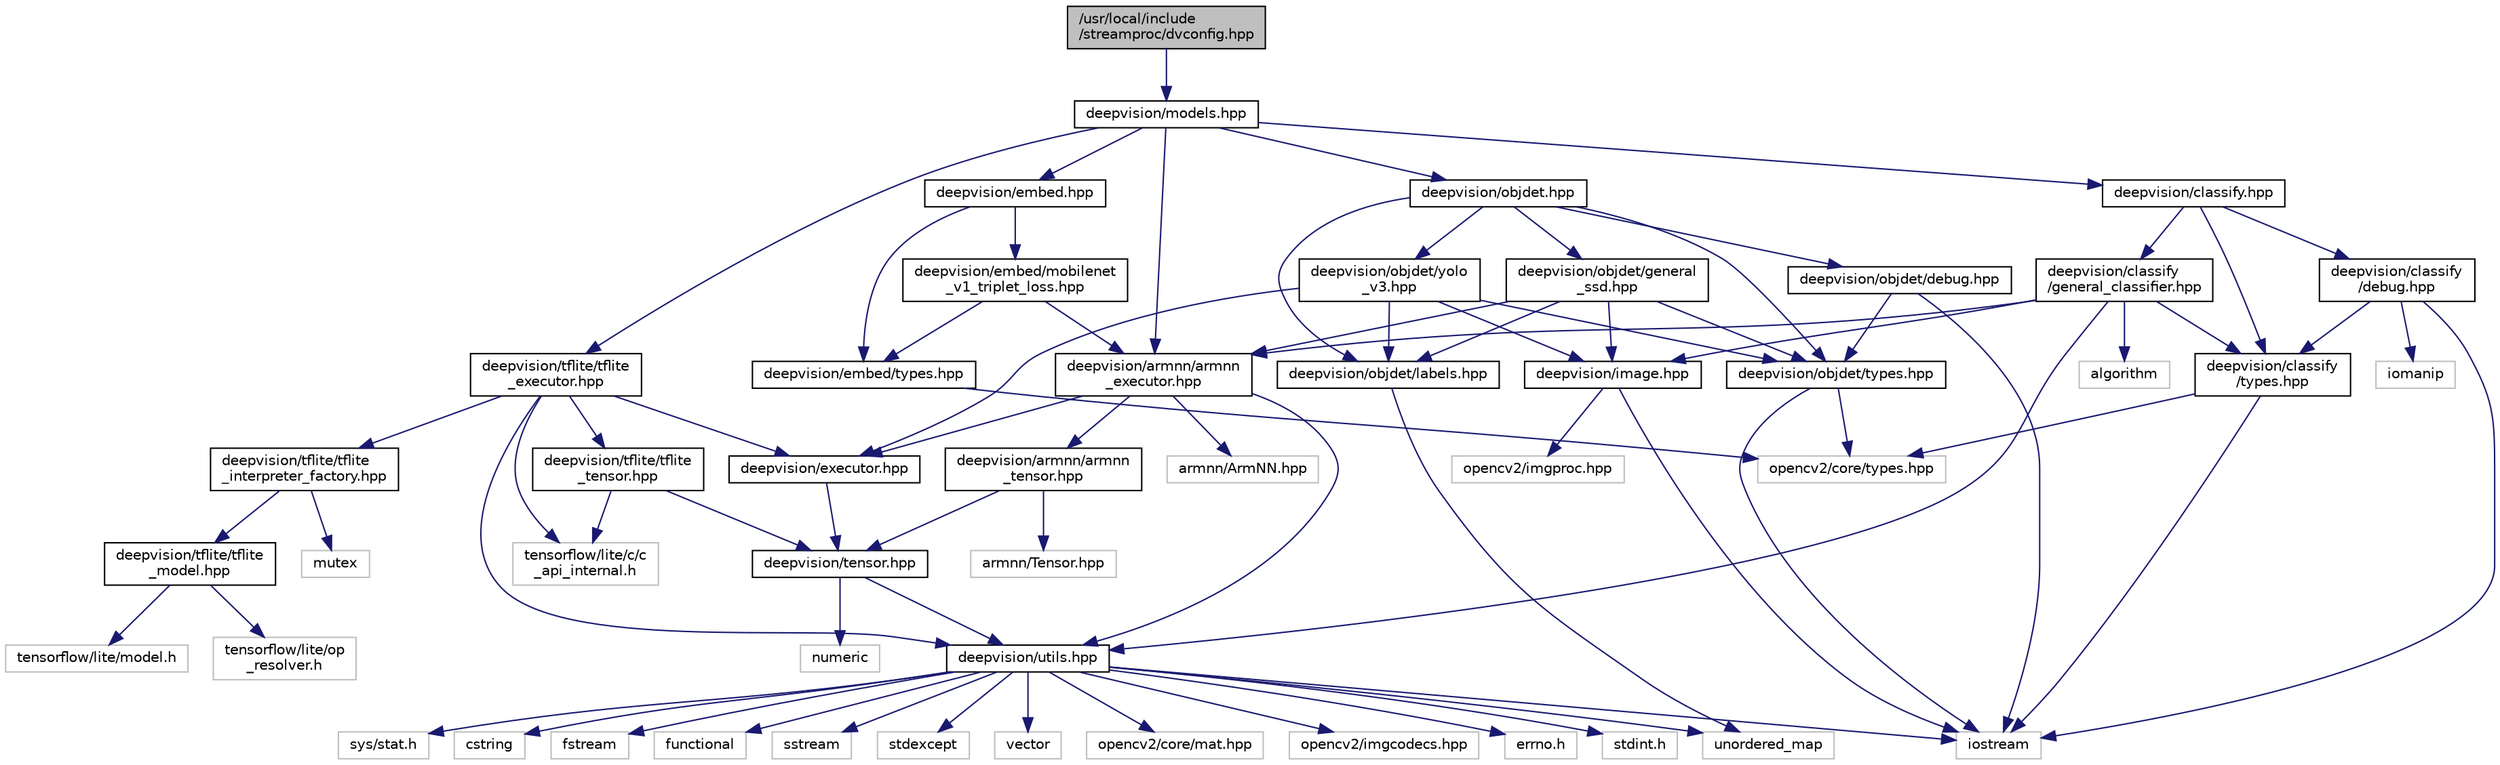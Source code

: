 digraph "/usr/local/include/streamproc/dvconfig.hpp"
{
  edge [fontname="Helvetica",fontsize="10",labelfontname="Helvetica",labelfontsize="10"];
  node [fontname="Helvetica",fontsize="10",shape=record];
  Node0 [label="/usr/local/include\l/streamproc/dvconfig.hpp",height=0.2,width=0.4,color="black", fillcolor="grey75", style="filled", fontcolor="black"];
  Node0 -> Node1 [color="midnightblue",fontsize="10",style="solid",fontname="Helvetica"];
  Node1 [label="deepvision/models.hpp",height=0.2,width=0.4,color="black", fillcolor="white", style="filled",URL="$dd/d24/deepvision_2models_8hpp.html"];
  Node1 -> Node2 [color="midnightblue",fontsize="10",style="solid",fontname="Helvetica"];
  Node2 [label="deepvision/embed.hpp",height=0.2,width=0.4,color="black", fillcolor="white", style="filled",URL="$d7/db7/embed_8hpp.html"];
  Node2 -> Node3 [color="midnightblue",fontsize="10",style="solid",fontname="Helvetica"];
  Node3 [label="deepvision/embed/mobilenet\l_v1_triplet_loss.hpp",height=0.2,width=0.4,color="black", fillcolor="white", style="filled",URL="$d5/d3d/mobilenet__v1__triplet__loss_8hpp.html"];
  Node3 -> Node4 [color="midnightblue",fontsize="10",style="solid",fontname="Helvetica"];
  Node4 [label="deepvision/armnn/armnn\l_executor.hpp",height=0.2,width=0.4,color="black", fillcolor="white", style="filled",URL="$d3/dd7/armnn__executor_8hpp.html"];
  Node4 -> Node5 [color="midnightblue",fontsize="10",style="solid",fontname="Helvetica"];
  Node5 [label="deepvision/armnn/armnn\l_tensor.hpp",height=0.2,width=0.4,color="black", fillcolor="white", style="filled",URL="$db/d6c/armnn__tensor_8hpp.html"];
  Node5 -> Node6 [color="midnightblue",fontsize="10",style="solid",fontname="Helvetica"];
  Node6 [label="deepvision/tensor.hpp",height=0.2,width=0.4,color="black", fillcolor="white", style="filled",URL="$d3/d8b/tensor_8hpp.html"];
  Node6 -> Node7 [color="midnightblue",fontsize="10",style="solid",fontname="Helvetica"];
  Node7 [label="deepvision/utils.hpp",height=0.2,width=0.4,color="black", fillcolor="white", style="filled",URL="$d2/dfa/deepvision_2utils_8hpp.html"];
  Node7 -> Node8 [color="midnightblue",fontsize="10",style="solid",fontname="Helvetica"];
  Node8 [label="errno.h",height=0.2,width=0.4,color="grey75", fillcolor="white", style="filled"];
  Node7 -> Node9 [color="midnightblue",fontsize="10",style="solid",fontname="Helvetica"];
  Node9 [label="stdint.h",height=0.2,width=0.4,color="grey75", fillcolor="white", style="filled"];
  Node7 -> Node10 [color="midnightblue",fontsize="10",style="solid",fontname="Helvetica"];
  Node10 [label="sys/stat.h",height=0.2,width=0.4,color="grey75", fillcolor="white", style="filled"];
  Node7 -> Node11 [color="midnightblue",fontsize="10",style="solid",fontname="Helvetica"];
  Node11 [label="cstring",height=0.2,width=0.4,color="grey75", fillcolor="white", style="filled"];
  Node7 -> Node12 [color="midnightblue",fontsize="10",style="solid",fontname="Helvetica"];
  Node12 [label="fstream",height=0.2,width=0.4,color="grey75", fillcolor="white", style="filled"];
  Node7 -> Node13 [color="midnightblue",fontsize="10",style="solid",fontname="Helvetica"];
  Node13 [label="functional",height=0.2,width=0.4,color="grey75", fillcolor="white", style="filled"];
  Node7 -> Node14 [color="midnightblue",fontsize="10",style="solid",fontname="Helvetica"];
  Node14 [label="iostream",height=0.2,width=0.4,color="grey75", fillcolor="white", style="filled"];
  Node7 -> Node15 [color="midnightblue",fontsize="10",style="solid",fontname="Helvetica"];
  Node15 [label="sstream",height=0.2,width=0.4,color="grey75", fillcolor="white", style="filled"];
  Node7 -> Node16 [color="midnightblue",fontsize="10",style="solid",fontname="Helvetica"];
  Node16 [label="stdexcept",height=0.2,width=0.4,color="grey75", fillcolor="white", style="filled"];
  Node7 -> Node17 [color="midnightblue",fontsize="10",style="solid",fontname="Helvetica"];
  Node17 [label="unordered_map",height=0.2,width=0.4,color="grey75", fillcolor="white", style="filled"];
  Node7 -> Node18 [color="midnightblue",fontsize="10",style="solid",fontname="Helvetica"];
  Node18 [label="vector",height=0.2,width=0.4,color="grey75", fillcolor="white", style="filled"];
  Node7 -> Node19 [color="midnightblue",fontsize="10",style="solid",fontname="Helvetica"];
  Node19 [label="opencv2/core/mat.hpp",height=0.2,width=0.4,color="grey75", fillcolor="white", style="filled"];
  Node7 -> Node20 [color="midnightblue",fontsize="10",style="solid",fontname="Helvetica"];
  Node20 [label="opencv2/imgcodecs.hpp",height=0.2,width=0.4,color="grey75", fillcolor="white", style="filled"];
  Node6 -> Node21 [color="midnightblue",fontsize="10",style="solid",fontname="Helvetica"];
  Node21 [label="numeric",height=0.2,width=0.4,color="grey75", fillcolor="white", style="filled"];
  Node5 -> Node22 [color="midnightblue",fontsize="10",style="solid",fontname="Helvetica"];
  Node22 [label="armnn/Tensor.hpp",height=0.2,width=0.4,color="grey75", fillcolor="white", style="filled"];
  Node4 -> Node23 [color="midnightblue",fontsize="10",style="solid",fontname="Helvetica"];
  Node23 [label="deepvision/executor.hpp",height=0.2,width=0.4,color="black", fillcolor="white", style="filled",URL="$d7/d76/executor_8hpp.html"];
  Node23 -> Node6 [color="midnightblue",fontsize="10",style="solid",fontname="Helvetica"];
  Node4 -> Node7 [color="midnightblue",fontsize="10",style="solid",fontname="Helvetica"];
  Node4 -> Node24 [color="midnightblue",fontsize="10",style="solid",fontname="Helvetica"];
  Node24 [label="armnn/ArmNN.hpp",height=0.2,width=0.4,color="grey75", fillcolor="white", style="filled"];
  Node3 -> Node25 [color="midnightblue",fontsize="10",style="solid",fontname="Helvetica"];
  Node25 [label="deepvision/embed/types.hpp",height=0.2,width=0.4,color="black", fillcolor="white", style="filled",URL="$d1/d87/deepvision_2embed_2types_8hpp.html"];
  Node25 -> Node26 [color="midnightblue",fontsize="10",style="solid",fontname="Helvetica"];
  Node26 [label="opencv2/core/types.hpp",height=0.2,width=0.4,color="grey75", fillcolor="white", style="filled"];
  Node2 -> Node25 [color="midnightblue",fontsize="10",style="solid",fontname="Helvetica"];
  Node1 -> Node27 [color="midnightblue",fontsize="10",style="solid",fontname="Helvetica"];
  Node27 [label="deepvision/objdet.hpp",height=0.2,width=0.4,color="black", fillcolor="white", style="filled",URL="$da/d81/objdet_8hpp.html"];
  Node27 -> Node28 [color="midnightblue",fontsize="10",style="solid",fontname="Helvetica"];
  Node28 [label="deepvision/objdet/general\l_ssd.hpp",height=0.2,width=0.4,color="black", fillcolor="white", style="filled",URL="$de/da8/general__ssd_8hpp.html"];
  Node28 -> Node4 [color="midnightblue",fontsize="10",style="solid",fontname="Helvetica"];
  Node28 -> Node29 [color="midnightblue",fontsize="10",style="solid",fontname="Helvetica"];
  Node29 [label="deepvision/image.hpp",height=0.2,width=0.4,color="black", fillcolor="white", style="filled",URL="$d3/d42/image_8hpp.html"];
  Node29 -> Node30 [color="midnightblue",fontsize="10",style="solid",fontname="Helvetica"];
  Node30 [label="opencv2/imgproc.hpp",height=0.2,width=0.4,color="grey75", fillcolor="white", style="filled"];
  Node29 -> Node14 [color="midnightblue",fontsize="10",style="solid",fontname="Helvetica"];
  Node28 -> Node31 [color="midnightblue",fontsize="10",style="solid",fontname="Helvetica"];
  Node31 [label="deepvision/objdet/labels.hpp",height=0.2,width=0.4,color="black", fillcolor="white", style="filled",URL="$d1/d0e/labels_8hpp.html"];
  Node31 -> Node17 [color="midnightblue",fontsize="10",style="solid",fontname="Helvetica"];
  Node28 -> Node32 [color="midnightblue",fontsize="10",style="solid",fontname="Helvetica"];
  Node32 [label="deepvision/objdet/types.hpp",height=0.2,width=0.4,color="black", fillcolor="white", style="filled",URL="$d5/daf/deepvision_2objdet_2types_8hpp.html"];
  Node32 -> Node26 [color="midnightblue",fontsize="10",style="solid",fontname="Helvetica"];
  Node32 -> Node14 [color="midnightblue",fontsize="10",style="solid",fontname="Helvetica"];
  Node27 -> Node33 [color="midnightblue",fontsize="10",style="solid",fontname="Helvetica"];
  Node33 [label="deepvision/objdet/yolo\l_v3.hpp",height=0.2,width=0.4,color="black", fillcolor="white", style="filled",URL="$da/df9/yolo__v3_8hpp.html"];
  Node33 -> Node23 [color="midnightblue",fontsize="10",style="solid",fontname="Helvetica"];
  Node33 -> Node29 [color="midnightblue",fontsize="10",style="solid",fontname="Helvetica"];
  Node33 -> Node31 [color="midnightblue",fontsize="10",style="solid",fontname="Helvetica"];
  Node33 -> Node32 [color="midnightblue",fontsize="10",style="solid",fontname="Helvetica"];
  Node27 -> Node34 [color="midnightblue",fontsize="10",style="solid",fontname="Helvetica"];
  Node34 [label="deepvision/objdet/debug.hpp",height=0.2,width=0.4,color="black", fillcolor="white", style="filled",URL="$d2/d56/deepvision_2objdet_2debug_8hpp.html"];
  Node34 -> Node32 [color="midnightblue",fontsize="10",style="solid",fontname="Helvetica"];
  Node34 -> Node14 [color="midnightblue",fontsize="10",style="solid",fontname="Helvetica"];
  Node27 -> Node31 [color="midnightblue",fontsize="10",style="solid",fontname="Helvetica"];
  Node27 -> Node32 [color="midnightblue",fontsize="10",style="solid",fontname="Helvetica"];
  Node1 -> Node35 [color="midnightblue",fontsize="10",style="solid",fontname="Helvetica"];
  Node35 [label="deepvision/classify.hpp",height=0.2,width=0.4,color="black", fillcolor="white", style="filled",URL="$df/d75/classify_8hpp.html"];
  Node35 -> Node36 [color="midnightblue",fontsize="10",style="solid",fontname="Helvetica"];
  Node36 [label="deepvision/classify\l/general_classifier.hpp",height=0.2,width=0.4,color="black", fillcolor="white", style="filled",URL="$d4/dd5/general__classifier_8hpp.html"];
  Node36 -> Node37 [color="midnightblue",fontsize="10",style="solid",fontname="Helvetica"];
  Node37 [label="algorithm",height=0.2,width=0.4,color="grey75", fillcolor="white", style="filled"];
  Node36 -> Node4 [color="midnightblue",fontsize="10",style="solid",fontname="Helvetica"];
  Node36 -> Node29 [color="midnightblue",fontsize="10",style="solid",fontname="Helvetica"];
  Node36 -> Node38 [color="midnightblue",fontsize="10",style="solid",fontname="Helvetica"];
  Node38 [label="deepvision/classify\l/types.hpp",height=0.2,width=0.4,color="black", fillcolor="white", style="filled",URL="$d0/d4d/deepvision_2classify_2types_8hpp.html"];
  Node38 -> Node26 [color="midnightblue",fontsize="10",style="solid",fontname="Helvetica"];
  Node38 -> Node14 [color="midnightblue",fontsize="10",style="solid",fontname="Helvetica"];
  Node36 -> Node7 [color="midnightblue",fontsize="10",style="solid",fontname="Helvetica"];
  Node35 -> Node38 [color="midnightblue",fontsize="10",style="solid",fontname="Helvetica"];
  Node35 -> Node39 [color="midnightblue",fontsize="10",style="solid",fontname="Helvetica"];
  Node39 [label="deepvision/classify\l/debug.hpp",height=0.2,width=0.4,color="black", fillcolor="white", style="filled",URL="$df/d8e/deepvision_2classify_2debug_8hpp.html"];
  Node39 -> Node38 [color="midnightblue",fontsize="10",style="solid",fontname="Helvetica"];
  Node39 -> Node14 [color="midnightblue",fontsize="10",style="solid",fontname="Helvetica"];
  Node39 -> Node40 [color="midnightblue",fontsize="10",style="solid",fontname="Helvetica"];
  Node40 [label="iomanip",height=0.2,width=0.4,color="grey75", fillcolor="white", style="filled"];
  Node1 -> Node4 [color="midnightblue",fontsize="10",style="solid",fontname="Helvetica"];
  Node1 -> Node41 [color="midnightblue",fontsize="10",style="solid",fontname="Helvetica"];
  Node41 [label="deepvision/tflite/tflite\l_executor.hpp",height=0.2,width=0.4,color="black", fillcolor="white", style="filled",URL="$db/d9a/tflite__executor_8hpp.html"];
  Node41 -> Node42 [color="midnightblue",fontsize="10",style="solid",fontname="Helvetica"];
  Node42 [label="tensorflow/lite/c/c\l_api_internal.h",height=0.2,width=0.4,color="grey75", fillcolor="white", style="filled"];
  Node41 -> Node23 [color="midnightblue",fontsize="10",style="solid",fontname="Helvetica"];
  Node41 -> Node43 [color="midnightblue",fontsize="10",style="solid",fontname="Helvetica"];
  Node43 [label="deepvision/tflite/tflite\l_interpreter_factory.hpp",height=0.2,width=0.4,color="black", fillcolor="white", style="filled",URL="$d3/d97/tflite__interpreter__factory_8hpp.html"];
  Node43 -> Node44 [color="midnightblue",fontsize="10",style="solid",fontname="Helvetica"];
  Node44 [label="deepvision/tflite/tflite\l_model.hpp",height=0.2,width=0.4,color="black", fillcolor="white", style="filled",URL="$d5/def/tflite__model_8hpp.html"];
  Node44 -> Node45 [color="midnightblue",fontsize="10",style="solid",fontname="Helvetica"];
  Node45 [label="tensorflow/lite/model.h",height=0.2,width=0.4,color="grey75", fillcolor="white", style="filled"];
  Node44 -> Node46 [color="midnightblue",fontsize="10",style="solid",fontname="Helvetica"];
  Node46 [label="tensorflow/lite/op\l_resolver.h",height=0.2,width=0.4,color="grey75", fillcolor="white", style="filled"];
  Node43 -> Node47 [color="midnightblue",fontsize="10",style="solid",fontname="Helvetica"];
  Node47 [label="mutex",height=0.2,width=0.4,color="grey75", fillcolor="white", style="filled"];
  Node41 -> Node48 [color="midnightblue",fontsize="10",style="solid",fontname="Helvetica"];
  Node48 [label="deepvision/tflite/tflite\l_tensor.hpp",height=0.2,width=0.4,color="black", fillcolor="white", style="filled",URL="$da/db1/tflite__tensor_8hpp.html"];
  Node48 -> Node6 [color="midnightblue",fontsize="10",style="solid",fontname="Helvetica"];
  Node48 -> Node42 [color="midnightblue",fontsize="10",style="solid",fontname="Helvetica"];
  Node41 -> Node7 [color="midnightblue",fontsize="10",style="solid",fontname="Helvetica"];
}
